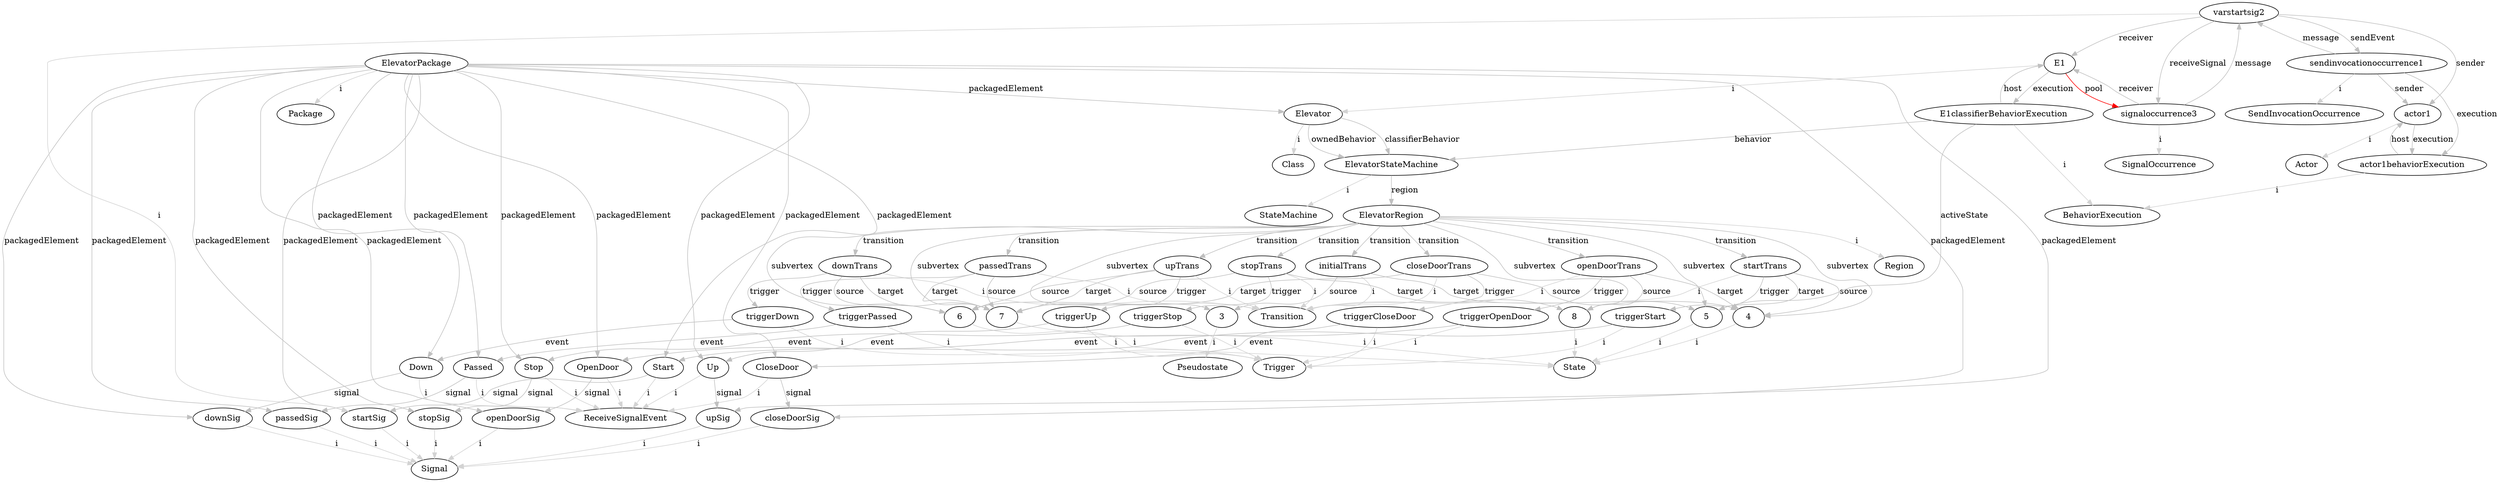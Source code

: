 digraph umlMetamodel {
	"ElevatorPackage" -> "Package" [label="i", color="lightgrey"]
	"ElevatorPackage" -> "Elevator" [label="packagedElement", color="grey"]
	"Elevator" -> "Class" [label="i", color="lightgrey"]
	"Elevator" -> "ElevatorStateMachine" [label="classifierBehavior", color="grey"]
	"Elevator" -> "ElevatorStateMachine" [label="ownedBehavior", color="grey"]
	"ElevatorStateMachine" -> "StateMachine" [label="i", color="lightgrey"]
	"ElevatorStateMachine" -> "ElevatorRegion" [label="region", color="grey"]
	"ElevatorRegion" -> "Region" [label="i", color="lightgrey"]
	"ElevatorRegion" -> "4" [label="subvertex", color="grey"]
	"4" -> "State" [label="i", color="lightgrey"]
	"ElevatorRegion" -> "5" [label="subvertex", color="grey"]
	"5" -> "State" [label="i", color="lightgrey"]
	"ElevatorRegion" -> "8" [label="subvertex", color="grey"]
	"8" -> "State" [label="i", color="lightgrey"]
	"ElevatorRegion" -> "7" [label="subvertex", color="grey"]
	"7" -> "State" [label="i", color="lightgrey"]
	"ElevatorRegion" -> "6" [label="subvertex", color="grey"]
	"6" -> "State" [label="i", color="lightgrey"]
	"ElevatorRegion" -> "3" [label="subvertex", color="grey"]
	"3" -> "Pseudostate" [label="i", color="lightgrey"]
	"ElevatorRegion" -> "initialTrans" [label="transition", color="grey"]
	"initialTrans" -> "Transition" [label="i", color="lightgrey"]
	"initialTrans" -> "3" [label="source", color="grey"]
	"initialTrans" -> "4" [label="target", color="grey"]
	"ElevatorRegion" -> "startTrans" [label="transition", color="grey"]
	"startTrans" -> "Transition" [label="i", color="lightgrey"]
	"startTrans" -> "4" [label="source", color="grey"]
	"startTrans" -> "5" [label="target", color="grey"]
	"triggerStart" -> "Trigger" [label="i", color="lightgrey"]
	"ElevatorRegion" -> "closeDoorTrans" [label="transition", color="grey"]
	"closeDoorTrans" -> "Transition" [label="i", color="lightgrey"]
	"closeDoorTrans" -> "5" [label="source", color="grey"]
	"closeDoorTrans" -> "6" [label="target", color="grey"]
	"closeDoorTrans" -> "triggerCloseDoor" [label="trigger", color="grey"]
	"triggerCloseDoor" -> "Trigger" [label="i", color="lightgrey"]
	"triggerCloseDoor" -> "CloseDoor" [label="event", color="grey"]
	"ElevatorRegion" -> "upTrans" [label="transition", color="grey"]
	"upTrans" -> "Transition" [label="i", color="lightgrey"]
	"upTrans" -> "6" [label="source", color="grey"]
	"upTrans" -> "7" [label="target", color="grey"]
	"upTrans" -> "triggerUp" [label="trigger", color="grey"]
	"triggerUp" -> "Trigger" [label="i", color="lightgrey"]
	"triggerUp" -> "Up" [label="event", color="grey"]
	"ElevatorRegion" -> "downTrans" [label="transition", color="grey"]
	"downTrans" -> "Transition" [label="i", color="lightgrey"]
	"downTrans" -> "6" [label="source", color="grey"]
	"downTrans" -> "7" [label="target", color="grey"]
	"downTrans" -> "triggerDown" [label="trigger", color="grey"]
	"triggerDown" -> "Trigger" [label="i", color="lightgrey"]
	"triggerDown" -> "Down" [label="event", color="grey"]
	"ElevatorRegion" -> "passedTrans" [label="transition", color="grey"]
	"passedTrans" -> "Transition" [label="i", color="lightgrey"]
	"passedTrans" -> "7" [label="source", color="grey"]
	"passedTrans" -> "7" [label="target", color="grey"]
	"passedTrans" -> "triggerPassed" [label="trigger", color="grey"]
	"triggerPassed" -> "Trigger" [label="i", color="lightgrey"]
	"triggerPassed" -> "Passed" [label="event", color="grey"]
	"ElevatorRegion" -> "stopTrans" [label="transition", color="grey"]
	"stopTrans" -> "Transition" [label="i", color="lightgrey"]
	"stopTrans" -> "7" [label="source", color="grey"]
	"stopTrans" -> "8" [label="target", color="grey"]
	"stopTrans" -> "triggerStop" [label="trigger", color="grey"]
	"triggerStop" -> "Trigger" [label="i", color="lightgrey"]
	"triggerStop" -> "Stop" [label="event", color="grey"]
	"ElevatorRegion" -> "openDoorTrans" [label="transition", color="grey"]
	"openDoorTrans" -> "Transition" [label="i", color="lightgrey"]
	"openDoorTrans" -> "8" [label="source", color="grey"]
	"openDoorTrans" -> "4" [label="target", color="grey"]
	"openDoorTrans" -> "triggerOpenDoor" [label="trigger", color="grey"]
	"triggerOpenDoor" -> "Trigger" [label="i", color="lightgrey"]
	"triggerOpenDoor" -> "OpenDoor" [label="event", color="grey"]
	"ElevatorPackage" -> "Start" [label="packagedElement", color="grey"]
	"Start" -> "ReceiveSignalEvent" [label="i", color="lightgrey"]
	"Start" -> "startSig" [label="signal", color="grey"]
	"ElevatorPackage" -> "startSig" [label="packagedElement", color="grey"]
	"startSig" -> "Signal" [label="i", color="lightgrey"]
	"ElevatorPackage" -> "CloseDoor" [label="packagedElement", color="grey"]
	"CloseDoor" -> "ReceiveSignalEvent" [label="i", color="lightgrey"]
	"CloseDoor" -> "closeDoorSig" [label="signal", color="grey"]
	"ElevatorPackage" -> "closeDoorSig" [label="packagedElement", color="grey"]
	"closeDoorSig" -> "Signal" [label="i", color="lightgrey"]
	"ElevatorPackage" -> "Up" [label="packagedElement", color="grey"]
	"Up" -> "ReceiveSignalEvent" [label="i", color="lightgrey"]
	"Up" -> "upSig" [label="signal", color="grey"]
	"ElevatorPackage" -> "upSig" [label="packagedElement", color="grey"]
	"upSig" -> "Signal" [label="i", color="lightgrey"]
	"ElevatorPackage" -> "Down" [label="packagedElement", color="grey"]
	"Down" -> "ReceiveSignalEvent" [label="i", color="lightgrey"]
	"Down" -> "downSig" [label="signal", color="grey"]
	"ElevatorPackage" -> "downSig" [label="packagedElement", color="grey"]
	"downSig" -> "Signal" [label="i", color="lightgrey"]
	"ElevatorPackage" -> "Passed" [label="packagedElement", color="grey"]
	"Passed" -> "ReceiveSignalEvent" [label="i", color="lightgrey"]
	"Passed" -> "passedSig" [label="signal", color="grey"]
	"ElevatorPackage" -> "passedSig" [label="packagedElement", color="grey"]
	"passedSig" -> "Signal" [label="i", color="lightgrey"]
	"ElevatorPackage" -> "Stop" [label="packagedElement", color="grey"]
	"Stop" -> "ReceiveSignalEvent" [label="i", color="lightgrey"]
	"Stop" -> "stopSig" [label="signal", color="grey"]
	"ElevatorPackage" -> "stopSig" [label="packagedElement", color="grey"]
	"stopSig" -> "Signal" [label="i", color="lightgrey"]
	"ElevatorPackage" -> "OpenDoor" [label="packagedElement", color="grey"]
	"OpenDoor" -> "ReceiveSignalEvent" [label="i", color="lightgrey"]
	"OpenDoor" -> "openDoorSig" [label="signal", color="grey"]
	"ElevatorPackage" -> "openDoorSig" [label="packagedElement", color="grey"]
	"openDoorSig" -> "Signal" [label="i", color="lightgrey"]
	"E1" -> "Elevator" [label="i", color="lightgrey"]
	"E1classifierBehaviorExecution" -> "BehaviorExecution" [label="i", color="lightgrey"]
	"E1" -> "E1classifierBehaviorExecution" [label="execution", color="grey"]
	"E1classifierBehaviorExecution" -> "E1" [label="host", color="grey"]
	"E1classifierBehaviorExecution" -> "ElevatorStateMachine" [label="behavior", color="grey"]
	"actor1" -> "Actor" [label="i", color="lightgrey"]
	"actor1behaviorExecution" -> "BehaviorExecution" [label="i", color="lightgrey"]
	"actor1" -> "actor1behaviorExecution" [label="execution", color="grey"]
	"actor1behaviorExecution" -> "actor1" [label="host", color="grey"]
	"sendinvocationoccurrence1" -> "SendInvocationOccurrence" [label="i", color="lightgrey"]
	"sendinvocationoccurrence1" -> "varstartsig2" [label="message", color="grey"]
	"varstartsig2" -> "sendinvocationoccurrence1" [label="sendEvent", color="grey"]
	"varstartsig2" -> "signaloccurrence3" [label="receiveSignal", color="grey"]
	"signaloccurrence3" -> "varstartsig2" [label="message", color="grey"]
	"signaloccurrence3" -> "SignalOccurrence" [label="i", color="lightgrey"]
	"varstartsig2" -> "startSig" [label="i", color="lightgrey"]
	"signaloccurrence3" -> "E1" [label="receiver", color="grey"]
	"varstartsig2" -> "actor1" [label="sender", color="grey"]
	"sendinvocationoccurrence1" -> "actor1" [label="sender", color="grey"]
	"varstartsig2" -> "E1" [label="receiver", color="grey"]
	"sendinvocationoccurrence1" -> "actor1behaviorExecution" [label="execution", color="grey"]
	"triggerStart" -> "Start" [label="event", color="grey"]
	"startTrans" -> "triggerStart" [label="trigger", color="grey"]
	"E1classifierBehaviorExecution" -> "5" [label="activeState", color="grey"]
	"E1" -> "signaloccurrence3" [label="pool", color="red"]
}
